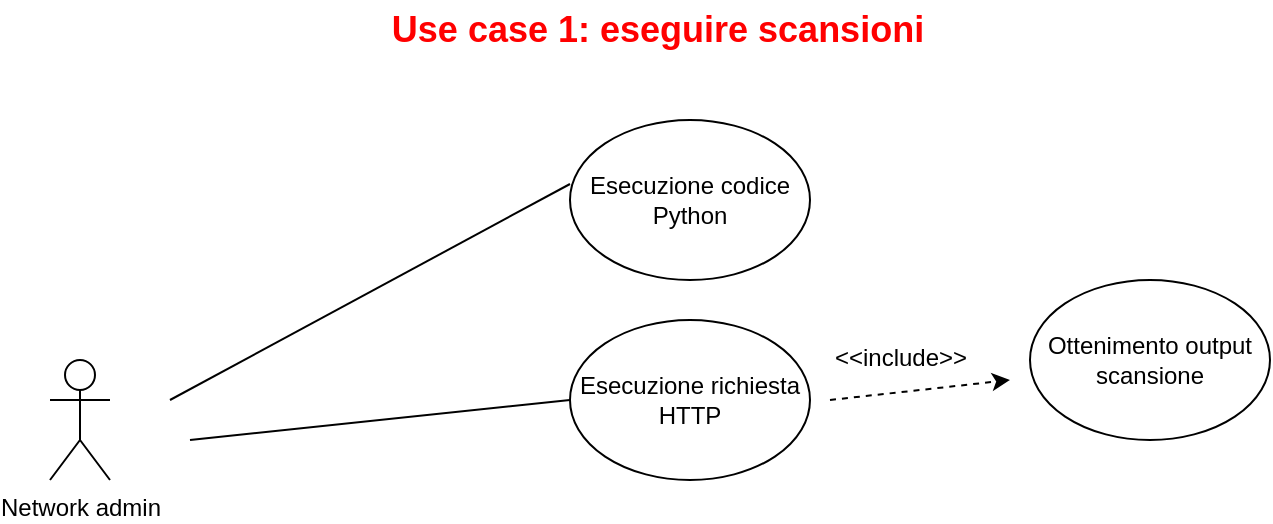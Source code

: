 <mxfile version="21.8.2" type="device">
  <diagram name="Pagina-1" id="RTvWeNclc5U-Yc9_iW1j">
    <mxGraphModel dx="1050" dy="534" grid="1" gridSize="10" guides="1" tooltips="1" connect="1" arrows="1" fold="1" page="1" pageScale="1" pageWidth="827" pageHeight="1169" math="0" shadow="0">
      <root>
        <mxCell id="0" />
        <mxCell id="1" parent="0" />
        <mxCell id="lyqRssRXJpLDVAx6PshA-1" value="Network admin" style="shape=umlActor;verticalLabelPosition=bottom;verticalAlign=top;html=1;outlineConnect=0;labelPosition=center;align=center;fontSize=12;" vertex="1" parent="1">
          <mxGeometry x="110" y="210" width="30" height="60" as="geometry" />
        </mxCell>
        <mxCell id="lyqRssRXJpLDVAx6PshA-2" value="&lt;b&gt;&lt;font color=&quot;#ff0000&quot; style=&quot;font-size: 18px;&quot;&gt;Use case 1: eseguire scansioni&lt;/font&gt;&lt;/b&gt;" style="text;html=1;strokeColor=none;fillColor=none;align=center;verticalAlign=middle;whiteSpace=wrap;rounded=0;" vertex="1" parent="1">
          <mxGeometry x="274" y="30" width="280" height="30" as="geometry" />
        </mxCell>
        <mxCell id="lyqRssRXJpLDVAx6PshA-3" value="Esecuzione codice Python" style="ellipse;whiteSpace=wrap;html=1;" vertex="1" parent="1">
          <mxGeometry x="370" y="90" width="120" height="80" as="geometry" />
        </mxCell>
        <mxCell id="lyqRssRXJpLDVAx6PshA-4" value="Esecuzione richiesta HTTP" style="ellipse;whiteSpace=wrap;html=1;" vertex="1" parent="1">
          <mxGeometry x="370" y="190" width="120" height="80" as="geometry" />
        </mxCell>
        <mxCell id="lyqRssRXJpLDVAx6PshA-5" value="Ottenimento output scansione" style="ellipse;whiteSpace=wrap;html=1;" vertex="1" parent="1">
          <mxGeometry x="600" y="170" width="120" height="80" as="geometry" />
        </mxCell>
        <mxCell id="lyqRssRXJpLDVAx6PshA-7" value="" style="endArrow=none;html=1;rounded=0;entryX=0;entryY=0.35;entryDx=0;entryDy=0;entryPerimeter=0;" edge="1" parent="1">
          <mxGeometry width="50" height="50" relative="1" as="geometry">
            <mxPoint x="170" y="230" as="sourcePoint" />
            <mxPoint x="370" y="122" as="targetPoint" />
          </mxGeometry>
        </mxCell>
        <mxCell id="lyqRssRXJpLDVAx6PshA-8" value="" style="endArrow=none;html=1;rounded=0;entryX=0;entryY=0.5;entryDx=0;entryDy=0;" edge="1" parent="1" target="lyqRssRXJpLDVAx6PshA-4">
          <mxGeometry width="50" height="50" relative="1" as="geometry">
            <mxPoint x="180" y="250" as="sourcePoint" />
            <mxPoint x="340" y="230" as="targetPoint" />
          </mxGeometry>
        </mxCell>
        <mxCell id="lyqRssRXJpLDVAx6PshA-11" value="" style="endArrow=classic;html=1;rounded=0;dashed=1;" edge="1" parent="1">
          <mxGeometry width="50" height="50" relative="1" as="geometry">
            <mxPoint x="500" y="230" as="sourcePoint" />
            <mxPoint x="590" y="220" as="targetPoint" />
          </mxGeometry>
        </mxCell>
        <mxCell id="lyqRssRXJpLDVAx6PshA-12" value="&amp;lt;&amp;lt;include&amp;gt;&amp;gt;" style="text;html=1;align=center;verticalAlign=middle;resizable=0;points=[];autosize=1;strokeColor=none;fillColor=none;" vertex="1" parent="1">
          <mxGeometry x="490" y="194" width="90" height="30" as="geometry" />
        </mxCell>
      </root>
    </mxGraphModel>
  </diagram>
</mxfile>
